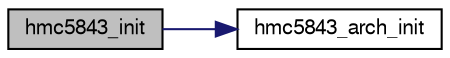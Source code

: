digraph "hmc5843_init"
{
  edge [fontname="FreeSans",fontsize="10",labelfontname="FreeSans",labelfontsize="10"];
  node [fontname="FreeSans",fontsize="10",shape=record];
  rankdir="LR";
  Node1 [label="hmc5843_init",height=0.2,width=0.4,color="black", fillcolor="grey75", style="filled", fontcolor="black"];
  Node1 -> Node2 [color="midnightblue",fontsize="10",style="solid",fontname="FreeSans"];
  Node2 [label="hmc5843_arch_init",height=0.2,width=0.4,color="black", fillcolor="white", style="filled",URL="$sim_2peripherals_2hmc5843__arch_8c.html#ac346fa452f9a5c3412581aba7e5af4e7"];
}
